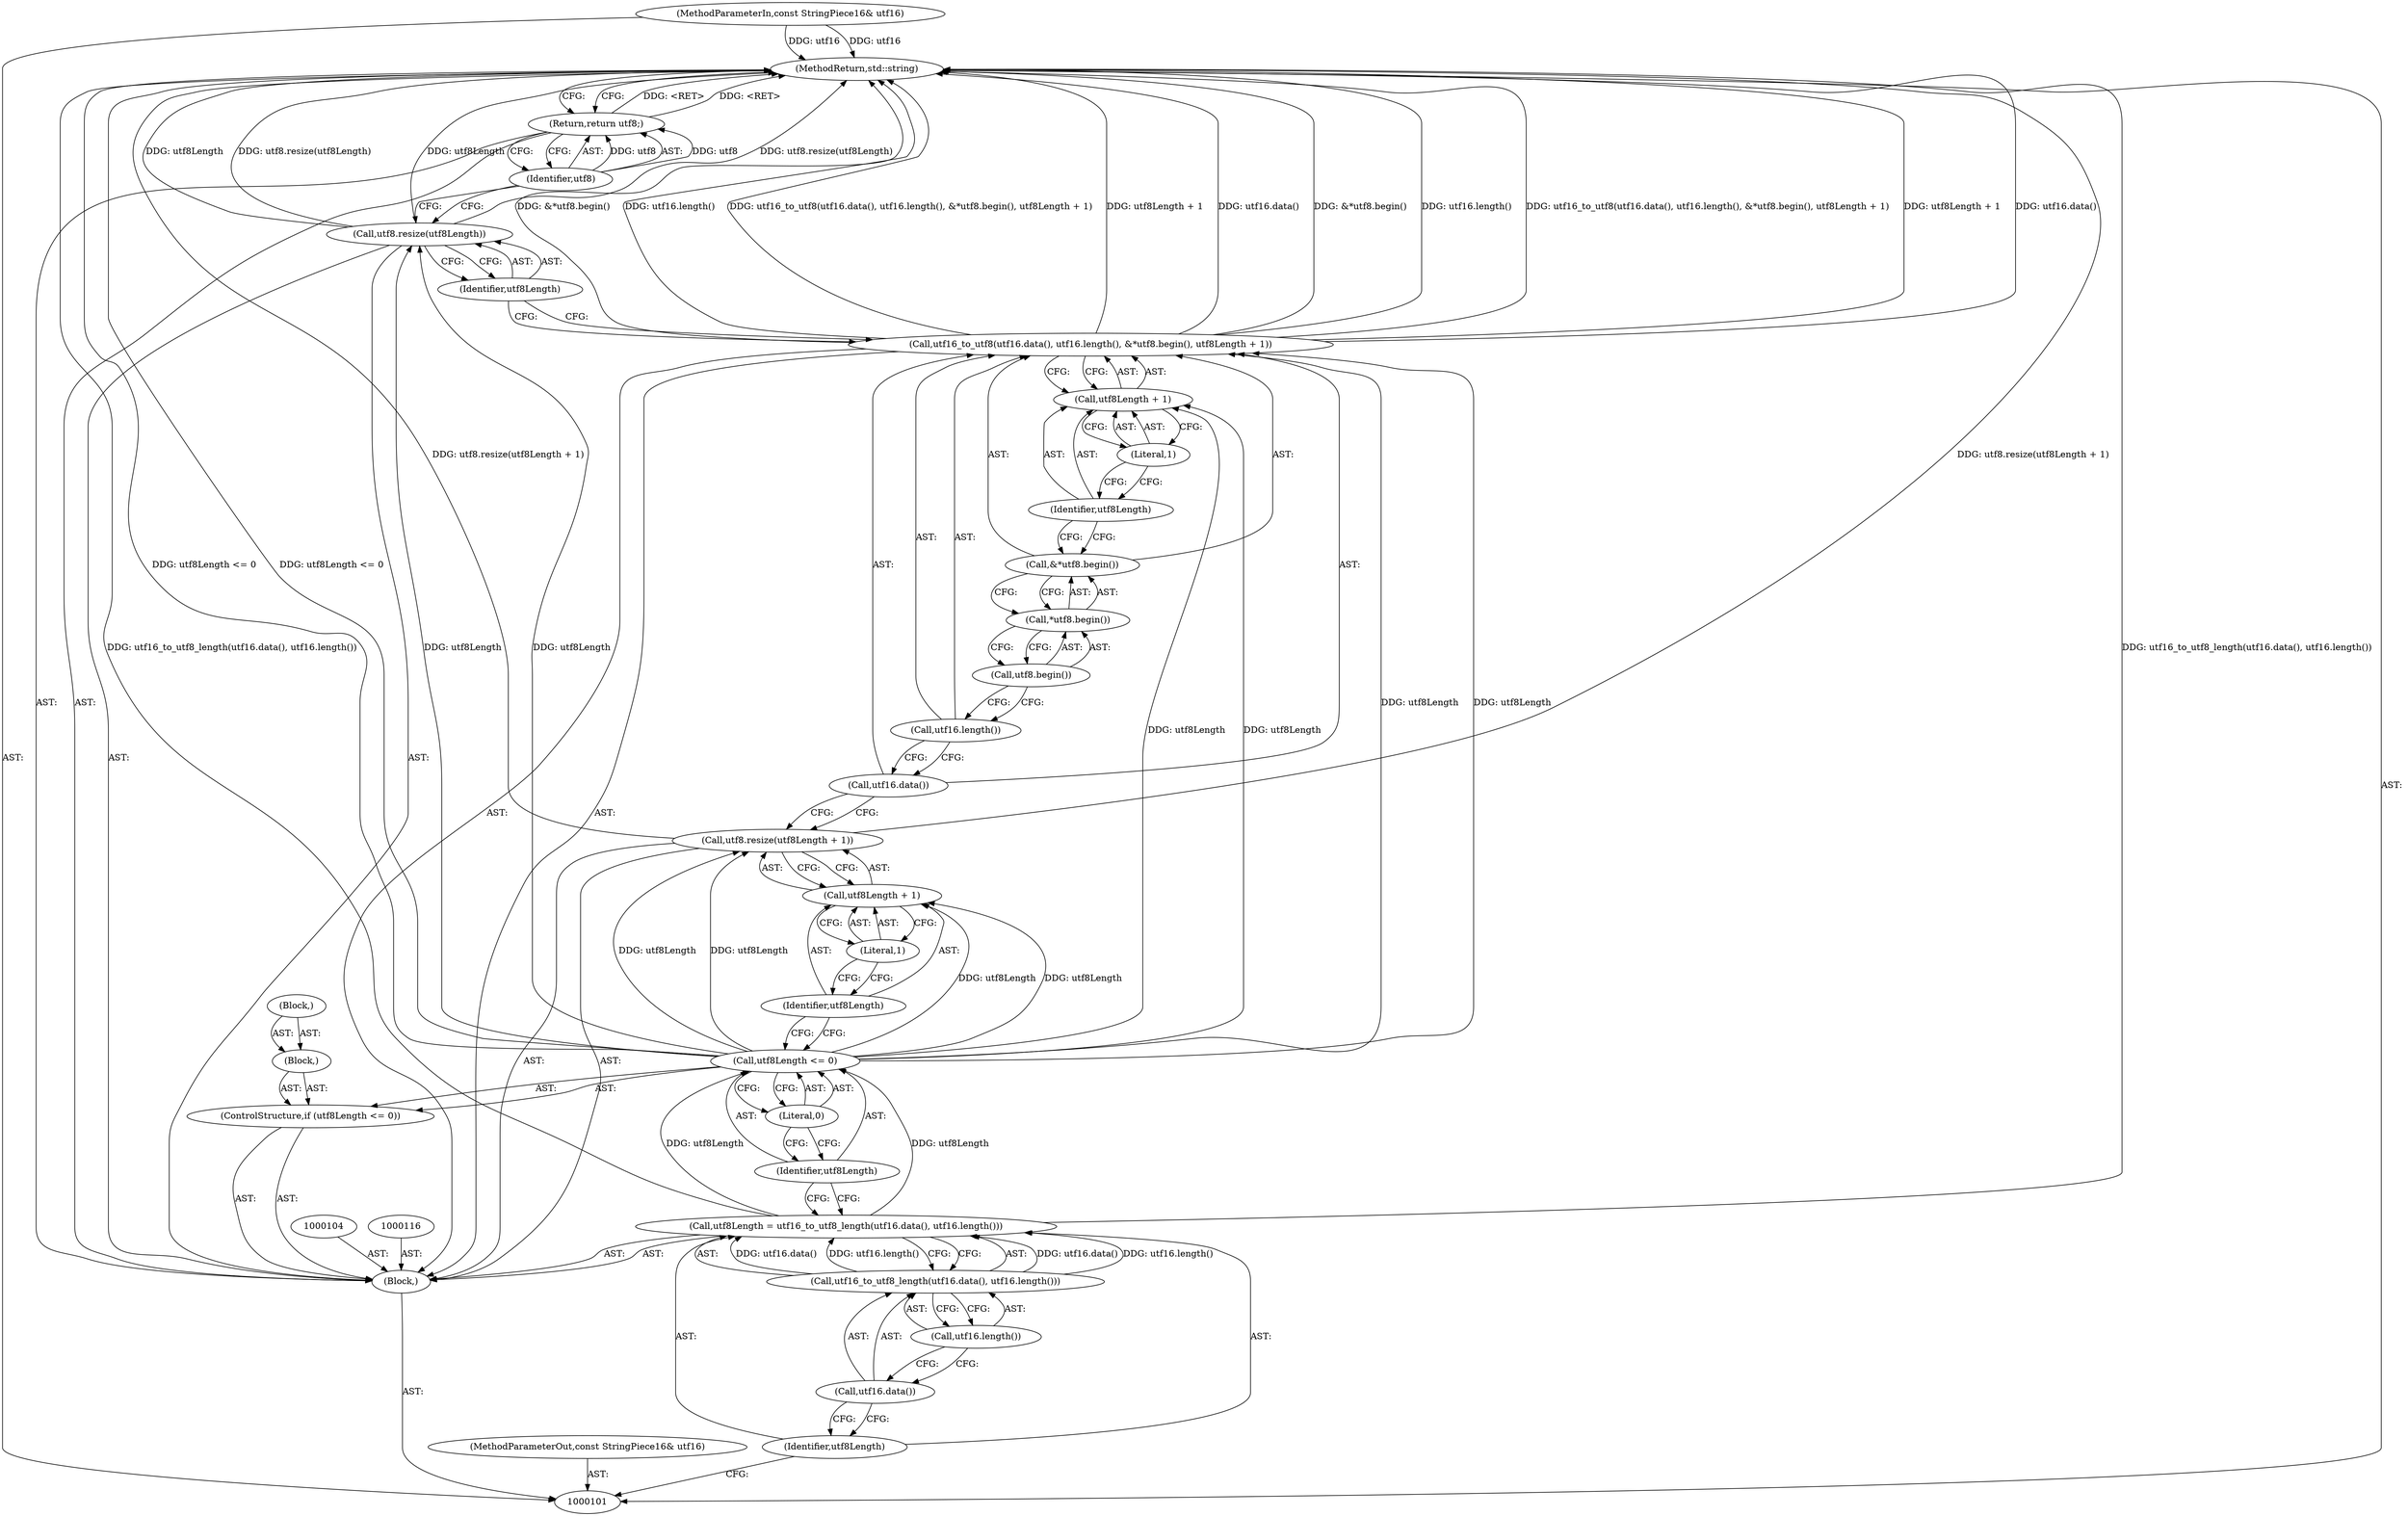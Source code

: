 digraph "0_Android_866dc26ad4a98cc835d075b627326e7d7e52ffa1" {
"1000134" [label="(MethodReturn,std::string)"];
"1000102" [label="(MethodParameterIn,const StringPiece16& utf16)"];
"1000190" [label="(MethodParameterOut,const StringPiece16& utf16)"];
"1000103" [label="(Block,)"];
"1000118" [label="(Call,utf8Length + 1)"];
"1000119" [label="(Identifier,utf8Length)"];
"1000120" [label="(Literal,1)"];
"1000117" [label="(Call,utf8.resize(utf8Length + 1))"];
"1000122" [label="(Call,utf16.data())"];
"1000123" [label="(Call,utf16.length())"];
"1000121" [label="(Call,utf16_to_utf8(utf16.data(), utf16.length(), &*utf8.begin(), utf8Length + 1))"];
"1000124" [label="(Call,&*utf8.begin())"];
"1000125" [label="(Call,*utf8.begin())"];
"1000126" [label="(Call,utf8.begin())"];
"1000127" [label="(Call,utf8Length + 1)"];
"1000128" [label="(Identifier,utf8Length)"];
"1000129" [label="(Literal,1)"];
"1000131" [label="(Identifier,utf8Length)"];
"1000130" [label="(Call,utf8.resize(utf8Length))"];
"1000133" [label="(Identifier,utf8)"];
"1000132" [label="(Return,return utf8;)"];
"1000107" [label="(Call,utf16_to_utf8_length(utf16.data(), utf16.length()))"];
"1000108" [label="(Call,utf16.data())"];
"1000109" [label="(Call,utf16.length())"];
"1000105" [label="(Call,utf8Length = utf16_to_utf8_length(utf16.data(), utf16.length()))"];
"1000106" [label="(Identifier,utf8Length)"];
"1000110" [label="(ControlStructure,if (utf8Length <= 0))"];
"1000113" [label="(Literal,0)"];
"1000114" [label="(Block,)"];
"1000111" [label="(Call,utf8Length <= 0)"];
"1000112" [label="(Identifier,utf8Length)"];
"1000115" [label="(Block,)"];
"1000134" -> "1000101"  [label="AST: "];
"1000134" -> "1000132"  [label="CFG: "];
"1000117" -> "1000134"  [label="DDG: utf8.resize(utf8Length + 1)"];
"1000105" -> "1000134"  [label="DDG: utf16_to_utf8_length(utf16.data(), utf16.length())"];
"1000121" -> "1000134"  [label="DDG: utf16.length()"];
"1000121" -> "1000134"  [label="DDG: utf16_to_utf8(utf16.data(), utf16.length(), &*utf8.begin(), utf8Length + 1)"];
"1000121" -> "1000134"  [label="DDG: utf8Length + 1"];
"1000121" -> "1000134"  [label="DDG: utf16.data()"];
"1000121" -> "1000134"  [label="DDG: &*utf8.begin()"];
"1000102" -> "1000134"  [label="DDG: utf16"];
"1000111" -> "1000134"  [label="DDG: utf8Length <= 0"];
"1000130" -> "1000134"  [label="DDG: utf8.resize(utf8Length)"];
"1000130" -> "1000134"  [label="DDG: utf8Length"];
"1000132" -> "1000134"  [label="DDG: <RET>"];
"1000102" -> "1000101"  [label="AST: "];
"1000102" -> "1000134"  [label="DDG: utf16"];
"1000190" -> "1000101"  [label="AST: "];
"1000103" -> "1000101"  [label="AST: "];
"1000104" -> "1000103"  [label="AST: "];
"1000105" -> "1000103"  [label="AST: "];
"1000110" -> "1000103"  [label="AST: "];
"1000116" -> "1000103"  [label="AST: "];
"1000117" -> "1000103"  [label="AST: "];
"1000121" -> "1000103"  [label="AST: "];
"1000130" -> "1000103"  [label="AST: "];
"1000132" -> "1000103"  [label="AST: "];
"1000118" -> "1000117"  [label="AST: "];
"1000118" -> "1000120"  [label="CFG: "];
"1000119" -> "1000118"  [label="AST: "];
"1000120" -> "1000118"  [label="AST: "];
"1000117" -> "1000118"  [label="CFG: "];
"1000111" -> "1000118"  [label="DDG: utf8Length"];
"1000119" -> "1000118"  [label="AST: "];
"1000119" -> "1000111"  [label="CFG: "];
"1000120" -> "1000119"  [label="CFG: "];
"1000120" -> "1000118"  [label="AST: "];
"1000120" -> "1000119"  [label="CFG: "];
"1000118" -> "1000120"  [label="CFG: "];
"1000117" -> "1000103"  [label="AST: "];
"1000117" -> "1000118"  [label="CFG: "];
"1000118" -> "1000117"  [label="AST: "];
"1000122" -> "1000117"  [label="CFG: "];
"1000117" -> "1000134"  [label="DDG: utf8.resize(utf8Length + 1)"];
"1000111" -> "1000117"  [label="DDG: utf8Length"];
"1000122" -> "1000121"  [label="AST: "];
"1000122" -> "1000117"  [label="CFG: "];
"1000123" -> "1000122"  [label="CFG: "];
"1000123" -> "1000121"  [label="AST: "];
"1000123" -> "1000122"  [label="CFG: "];
"1000126" -> "1000123"  [label="CFG: "];
"1000121" -> "1000103"  [label="AST: "];
"1000121" -> "1000127"  [label="CFG: "];
"1000122" -> "1000121"  [label="AST: "];
"1000123" -> "1000121"  [label="AST: "];
"1000124" -> "1000121"  [label="AST: "];
"1000127" -> "1000121"  [label="AST: "];
"1000131" -> "1000121"  [label="CFG: "];
"1000121" -> "1000134"  [label="DDG: utf16.length()"];
"1000121" -> "1000134"  [label="DDG: utf16_to_utf8(utf16.data(), utf16.length(), &*utf8.begin(), utf8Length + 1)"];
"1000121" -> "1000134"  [label="DDG: utf8Length + 1"];
"1000121" -> "1000134"  [label="DDG: utf16.data()"];
"1000121" -> "1000134"  [label="DDG: &*utf8.begin()"];
"1000111" -> "1000121"  [label="DDG: utf8Length"];
"1000124" -> "1000121"  [label="AST: "];
"1000124" -> "1000125"  [label="CFG: "];
"1000125" -> "1000124"  [label="AST: "];
"1000128" -> "1000124"  [label="CFG: "];
"1000125" -> "1000124"  [label="AST: "];
"1000125" -> "1000126"  [label="CFG: "];
"1000126" -> "1000125"  [label="AST: "];
"1000124" -> "1000125"  [label="CFG: "];
"1000126" -> "1000125"  [label="AST: "];
"1000126" -> "1000123"  [label="CFG: "];
"1000125" -> "1000126"  [label="CFG: "];
"1000127" -> "1000121"  [label="AST: "];
"1000127" -> "1000129"  [label="CFG: "];
"1000128" -> "1000127"  [label="AST: "];
"1000129" -> "1000127"  [label="AST: "];
"1000121" -> "1000127"  [label="CFG: "];
"1000111" -> "1000127"  [label="DDG: utf8Length"];
"1000128" -> "1000127"  [label="AST: "];
"1000128" -> "1000124"  [label="CFG: "];
"1000129" -> "1000128"  [label="CFG: "];
"1000129" -> "1000127"  [label="AST: "];
"1000129" -> "1000128"  [label="CFG: "];
"1000127" -> "1000129"  [label="CFG: "];
"1000131" -> "1000130"  [label="AST: "];
"1000131" -> "1000121"  [label="CFG: "];
"1000130" -> "1000131"  [label="CFG: "];
"1000130" -> "1000103"  [label="AST: "];
"1000130" -> "1000131"  [label="CFG: "];
"1000131" -> "1000130"  [label="AST: "];
"1000133" -> "1000130"  [label="CFG: "];
"1000130" -> "1000134"  [label="DDG: utf8.resize(utf8Length)"];
"1000130" -> "1000134"  [label="DDG: utf8Length"];
"1000111" -> "1000130"  [label="DDG: utf8Length"];
"1000133" -> "1000132"  [label="AST: "];
"1000133" -> "1000130"  [label="CFG: "];
"1000132" -> "1000133"  [label="CFG: "];
"1000133" -> "1000132"  [label="DDG: utf8"];
"1000132" -> "1000103"  [label="AST: "];
"1000132" -> "1000133"  [label="CFG: "];
"1000133" -> "1000132"  [label="AST: "];
"1000134" -> "1000132"  [label="CFG: "];
"1000132" -> "1000134"  [label="DDG: <RET>"];
"1000133" -> "1000132"  [label="DDG: utf8"];
"1000107" -> "1000105"  [label="AST: "];
"1000107" -> "1000109"  [label="CFG: "];
"1000108" -> "1000107"  [label="AST: "];
"1000109" -> "1000107"  [label="AST: "];
"1000105" -> "1000107"  [label="CFG: "];
"1000107" -> "1000105"  [label="DDG: utf16.data()"];
"1000107" -> "1000105"  [label="DDG: utf16.length()"];
"1000108" -> "1000107"  [label="AST: "];
"1000108" -> "1000106"  [label="CFG: "];
"1000109" -> "1000108"  [label="CFG: "];
"1000109" -> "1000107"  [label="AST: "];
"1000109" -> "1000108"  [label="CFG: "];
"1000107" -> "1000109"  [label="CFG: "];
"1000105" -> "1000103"  [label="AST: "];
"1000105" -> "1000107"  [label="CFG: "];
"1000106" -> "1000105"  [label="AST: "];
"1000107" -> "1000105"  [label="AST: "];
"1000112" -> "1000105"  [label="CFG: "];
"1000105" -> "1000134"  [label="DDG: utf16_to_utf8_length(utf16.data(), utf16.length())"];
"1000107" -> "1000105"  [label="DDG: utf16.data()"];
"1000107" -> "1000105"  [label="DDG: utf16.length()"];
"1000105" -> "1000111"  [label="DDG: utf8Length"];
"1000106" -> "1000105"  [label="AST: "];
"1000106" -> "1000101"  [label="CFG: "];
"1000108" -> "1000106"  [label="CFG: "];
"1000110" -> "1000103"  [label="AST: "];
"1000111" -> "1000110"  [label="AST: "];
"1000114" -> "1000110"  [label="AST: "];
"1000113" -> "1000111"  [label="AST: "];
"1000113" -> "1000112"  [label="CFG: "];
"1000111" -> "1000113"  [label="CFG: "];
"1000114" -> "1000110"  [label="AST: "];
"1000115" -> "1000114"  [label="AST: "];
"1000111" -> "1000110"  [label="AST: "];
"1000111" -> "1000113"  [label="CFG: "];
"1000112" -> "1000111"  [label="AST: "];
"1000113" -> "1000111"  [label="AST: "];
"1000119" -> "1000111"  [label="CFG: "];
"1000111" -> "1000134"  [label="DDG: utf8Length <= 0"];
"1000105" -> "1000111"  [label="DDG: utf8Length"];
"1000111" -> "1000117"  [label="DDG: utf8Length"];
"1000111" -> "1000118"  [label="DDG: utf8Length"];
"1000111" -> "1000121"  [label="DDG: utf8Length"];
"1000111" -> "1000127"  [label="DDG: utf8Length"];
"1000111" -> "1000130"  [label="DDG: utf8Length"];
"1000112" -> "1000111"  [label="AST: "];
"1000112" -> "1000105"  [label="CFG: "];
"1000113" -> "1000112"  [label="CFG: "];
"1000115" -> "1000114"  [label="AST: "];
}
